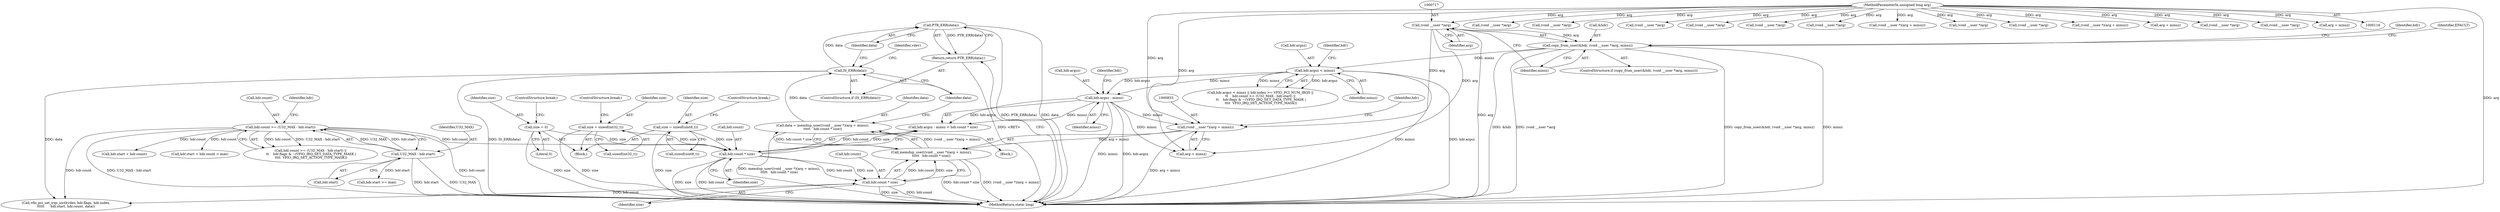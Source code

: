 digraph "0_linux_05692d7005a364add85c6e25a6c4447ce08f913a@pointer" {
"1000846" [label="(Call,PTR_ERR(data))"];
"1000843" [label="(Call,IS_ERR(data))"];
"1000829" [label="(Call,data = memdup_user((void __user *)(arg + minsz),\n\t\t\t\t\t   hdr.count * size))"];
"1000831" [label="(Call,memdup_user((void __user *)(arg + minsz),\n\t\t\t\t\t   hdr.count * size))"];
"1000832" [label="(Call,(void __user *)(arg + minsz))"];
"1000716" [label="(Call,(void __user *)arg)"];
"1000119" [label="(MethodParameterIn,unsigned long arg)"];
"1000816" [label="(Call,hdr.argsz - minsz)"];
"1000725" [label="(Call,hdr.argsz < minsz)"];
"1000713" [label="(Call,copy_from_user(&hdr, (void __user *)arg, minsz))"];
"1000837" [label="(Call,hdr.count * size)"];
"1000821" [label="(Call,hdr.count * size)"];
"1000737" [label="(Call,hdr.count >= (U32_MAX - hdr.start))"];
"1000741" [label="(Call,U32_MAX - hdr.start)"];
"1000791" [label="(Call,size = 0)"];
"1000802" [label="(Call,size = sizeof(int32_t))"];
"1000796" [label="(Call,size = sizeof(uint8_t))"];
"1000845" [label="(Return,return PTR_ERR(data);)"];
"1000716" [label="(Call,(void __user *)arg)"];
"1000738" [label="(Call,hdr.count)"];
"1000821" [label="(Call,hdr.count * size)"];
"1000839" [label="(Identifier,hdr)"];
"1000843" [label="(Call,IS_ERR(data))"];
"1000831" [label="(Call,memdup_user((void __user *)(arg + minsz),\n\t\t\t\t\t   hdr.count * size))"];
"1000737" [label="(Call,hdr.count >= (U32_MAX - hdr.start))"];
"1000791" [label="(Call,size = 0)"];
"1000817" [label="(Call,hdr.argsz)"];
"1000743" [label="(Call,hdr.start)"];
"1000846" [label="(Call,PTR_ERR(data))"];
"1000855" [label="(Call,vfio_pci_set_irqs_ioctl(vdev, hdr.flags, hdr.index,\n\t\t\t\t\t      hdr.start, hdr.count, data))"];
"1000719" [label="(Identifier,minsz)"];
"1000725" [label="(Call,hdr.argsz < minsz)"];
"1000609" [label="(Call,(void __user *)arg)"];
"1000714" [label="(Call,&hdr)"];
"1000792" [label="(Identifier,size)"];
"1000686" [label="(Call,(void __user *)arg)"];
"1001122" [label="(Call,(void __user *)arg)"];
"1000136" [label="(Call,(void __user *)arg)"];
"1000748" [label="(Identifier,hdr)"];
"1000797" [label="(Identifier,size)"];
"1000718" [label="(Identifier,arg)"];
"1000842" [label="(ControlStructure,if (IS_ERR(data)))"];
"1000796" [label="(Call,size = sizeof(uint8_t))"];
"1001380" [label="(MethodReturn,static long)"];
"1000832" [label="(Call,(void __user *)(arg + minsz))"];
"1001058" [label="(Call,(void __user *)arg)"];
"1000119" [label="(MethodParameterIn,unsigned long arg)"];
"1000589" [label="(Call,(void __user *)arg)"];
"1001074" [label="(Call,(void __user *)(arg + minsz))"];
"1000733" [label="(Identifier,hdr)"];
"1000789" [label="(Block,)"];
"1000806" [label="(ControlStructure,break;)"];
"1000741" [label="(Call,U32_MAX - hdr.start)"];
"1000823" [label="(Identifier,hdr)"];
"1000727" [label="(Identifier,hdr)"];
"1000793" [label="(Literal,0)"];
"1000847" [label="(Identifier,data)"];
"1000813" [label="(Block,)"];
"1000834" [label="(Call,arg + minsz)"];
"1000212" [label="(Call,(void __user *)arg)"];
"1000557" [label="(Call,(void __user *)arg)"];
"1001229" [label="(Call,(void __user *)(arg + minsz))"];
"1001231" [label="(Call,arg + minsz)"];
"1000838" [label="(Call,hdr.count)"];
"1000837" [label="(Call,hdr.count * size)"];
"1000815" [label="(Call,hdr.argsz - minsz < hdr.count * size)"];
"1000820" [label="(Identifier,minsz)"];
"1000822" [label="(Call,hdr.count)"];
"1000844" [label="(Identifier,data)"];
"1000922" [label="(Call,(void __user *)arg)"];
"1000712" [label="(ControlStructure,if (copy_from_user(&hdr, (void __user *)arg, minsz)))"];
"1000724" [label="(Call,hdr.argsz < minsz || hdr.index >= VFIO_PCI_NUM_IRQS ||\n\t\t    hdr.count >= (U32_MAX - hdr.start) ||\n \t\t    hdr.flags & ~(VFIO_IRQ_SET_DATA_TYPE_MASK |\n \t\t\t\t  VFIO_IRQ_SET_ACTION_TYPE_MASK))"];
"1000825" [label="(Identifier,size)"];
"1000713" [label="(Call,copy_from_user(&hdr, (void __user *)arg, minsz))"];
"1000829" [label="(Call,data = memdup_user((void __user *)(arg + minsz),\n\t\t\t\t\t   hdr.count * size))"];
"1000772" [label="(Call,hdr.start + hdr.count)"];
"1000766" [label="(Call,hdr.start >= max)"];
"1000798" [label="(Call,sizeof(uint8_t))"];
"1000729" [label="(Identifier,minsz)"];
"1000800" [label="(ControlStructure,break;)"];
"1000851" [label="(Identifier,vdev)"];
"1000830" [label="(Identifier,data)"];
"1000771" [label="(Call,hdr.start + hdr.count > max)"];
"1000736" [label="(Call,hdr.count >= (U32_MAX - hdr.start) ||\n \t\t    hdr.flags & ~(VFIO_IRQ_SET_DATA_TYPE_MASK |\n \t\t\t\t  VFIO_IRQ_SET_ACTION_TYPE_MASK))"];
"1000794" [label="(ControlStructure,break;)"];
"1000845" [label="(Return,return PTR_ERR(data);)"];
"1000183" [label="(Call,(void __user *)arg)"];
"1000802" [label="(Call,size = sizeof(int32_t))"];
"1000722" [label="(Identifier,EFAULT)"];
"1000804" [label="(Call,sizeof(int32_t))"];
"1000742" [label="(Identifier,U32_MAX)"];
"1000803" [label="(Identifier,size)"];
"1000816" [label="(Call,hdr.argsz - minsz)"];
"1000841" [label="(Identifier,size)"];
"1000726" [label="(Call,hdr.argsz)"];
"1001076" [label="(Call,arg + minsz)"];
"1000846" -> "1000845"  [label="AST: "];
"1000846" -> "1000847"  [label="CFG: "];
"1000847" -> "1000846"  [label="AST: "];
"1000845" -> "1000846"  [label="CFG: "];
"1000846" -> "1001380"  [label="DDG: PTR_ERR(data)"];
"1000846" -> "1001380"  [label="DDG: data"];
"1000846" -> "1000845"  [label="DDG: PTR_ERR(data)"];
"1000843" -> "1000846"  [label="DDG: data"];
"1000843" -> "1000842"  [label="AST: "];
"1000843" -> "1000844"  [label="CFG: "];
"1000844" -> "1000843"  [label="AST: "];
"1000847" -> "1000843"  [label="CFG: "];
"1000851" -> "1000843"  [label="CFG: "];
"1000843" -> "1001380"  [label="DDG: IS_ERR(data)"];
"1000829" -> "1000843"  [label="DDG: data"];
"1000843" -> "1000855"  [label="DDG: data"];
"1000829" -> "1000813"  [label="AST: "];
"1000829" -> "1000831"  [label="CFG: "];
"1000830" -> "1000829"  [label="AST: "];
"1000831" -> "1000829"  [label="AST: "];
"1000844" -> "1000829"  [label="CFG: "];
"1000829" -> "1001380"  [label="DDG: memdup_user((void __user *)(arg + minsz),\n\t\t\t\t\t   hdr.count * size)"];
"1000831" -> "1000829"  [label="DDG: (void __user *)(arg + minsz)"];
"1000831" -> "1000829"  [label="DDG: hdr.count * size"];
"1000831" -> "1000837"  [label="CFG: "];
"1000832" -> "1000831"  [label="AST: "];
"1000837" -> "1000831"  [label="AST: "];
"1000831" -> "1001380"  [label="DDG: (void __user *)(arg + minsz)"];
"1000831" -> "1001380"  [label="DDG: hdr.count * size"];
"1000832" -> "1000831"  [label="DDG: arg + minsz"];
"1000837" -> "1000831"  [label="DDG: hdr.count"];
"1000837" -> "1000831"  [label="DDG: size"];
"1000832" -> "1000834"  [label="CFG: "];
"1000833" -> "1000832"  [label="AST: "];
"1000834" -> "1000832"  [label="AST: "];
"1000839" -> "1000832"  [label="CFG: "];
"1000832" -> "1001380"  [label="DDG: arg + minsz"];
"1000716" -> "1000832"  [label="DDG: arg"];
"1000119" -> "1000832"  [label="DDG: arg"];
"1000816" -> "1000832"  [label="DDG: minsz"];
"1000716" -> "1000713"  [label="AST: "];
"1000716" -> "1000718"  [label="CFG: "];
"1000717" -> "1000716"  [label="AST: "];
"1000718" -> "1000716"  [label="AST: "];
"1000719" -> "1000716"  [label="CFG: "];
"1000716" -> "1001380"  [label="DDG: arg"];
"1000716" -> "1000713"  [label="DDG: arg"];
"1000119" -> "1000716"  [label="DDG: arg"];
"1000716" -> "1000834"  [label="DDG: arg"];
"1000119" -> "1000116"  [label="AST: "];
"1000119" -> "1001380"  [label="DDG: arg"];
"1000119" -> "1000136"  [label="DDG: arg"];
"1000119" -> "1000183"  [label="DDG: arg"];
"1000119" -> "1000212"  [label="DDG: arg"];
"1000119" -> "1000557"  [label="DDG: arg"];
"1000119" -> "1000589"  [label="DDG: arg"];
"1000119" -> "1000609"  [label="DDG: arg"];
"1000119" -> "1000686"  [label="DDG: arg"];
"1000119" -> "1000834"  [label="DDG: arg"];
"1000119" -> "1000922"  [label="DDG: arg"];
"1000119" -> "1001058"  [label="DDG: arg"];
"1000119" -> "1001074"  [label="DDG: arg"];
"1000119" -> "1001076"  [label="DDG: arg"];
"1000119" -> "1001122"  [label="DDG: arg"];
"1000119" -> "1001229"  [label="DDG: arg"];
"1000119" -> "1001231"  [label="DDG: arg"];
"1000816" -> "1000815"  [label="AST: "];
"1000816" -> "1000820"  [label="CFG: "];
"1000817" -> "1000816"  [label="AST: "];
"1000820" -> "1000816"  [label="AST: "];
"1000823" -> "1000816"  [label="CFG: "];
"1000816" -> "1001380"  [label="DDG: hdr.argsz"];
"1000816" -> "1001380"  [label="DDG: minsz"];
"1000816" -> "1000815"  [label="DDG: hdr.argsz"];
"1000816" -> "1000815"  [label="DDG: minsz"];
"1000725" -> "1000816"  [label="DDG: hdr.argsz"];
"1000725" -> "1000816"  [label="DDG: minsz"];
"1000816" -> "1000834"  [label="DDG: minsz"];
"1000725" -> "1000724"  [label="AST: "];
"1000725" -> "1000729"  [label="CFG: "];
"1000726" -> "1000725"  [label="AST: "];
"1000729" -> "1000725"  [label="AST: "];
"1000733" -> "1000725"  [label="CFG: "];
"1000724" -> "1000725"  [label="CFG: "];
"1000725" -> "1001380"  [label="DDG: minsz"];
"1000725" -> "1001380"  [label="DDG: hdr.argsz"];
"1000725" -> "1000724"  [label="DDG: hdr.argsz"];
"1000725" -> "1000724"  [label="DDG: minsz"];
"1000713" -> "1000725"  [label="DDG: minsz"];
"1000713" -> "1000712"  [label="AST: "];
"1000713" -> "1000719"  [label="CFG: "];
"1000714" -> "1000713"  [label="AST: "];
"1000719" -> "1000713"  [label="AST: "];
"1000722" -> "1000713"  [label="CFG: "];
"1000727" -> "1000713"  [label="CFG: "];
"1000713" -> "1001380"  [label="DDG: &hdr"];
"1000713" -> "1001380"  [label="DDG: (void __user *)arg"];
"1000713" -> "1001380"  [label="DDG: copy_from_user(&hdr, (void __user *)arg, minsz)"];
"1000713" -> "1001380"  [label="DDG: minsz"];
"1000837" -> "1000841"  [label="CFG: "];
"1000838" -> "1000837"  [label="AST: "];
"1000841" -> "1000837"  [label="AST: "];
"1000837" -> "1001380"  [label="DDG: hdr.count"];
"1000837" -> "1001380"  [label="DDG: size"];
"1000821" -> "1000837"  [label="DDG: hdr.count"];
"1000821" -> "1000837"  [label="DDG: size"];
"1000837" -> "1000855"  [label="DDG: hdr.count"];
"1000821" -> "1000815"  [label="AST: "];
"1000821" -> "1000825"  [label="CFG: "];
"1000822" -> "1000821"  [label="AST: "];
"1000825" -> "1000821"  [label="AST: "];
"1000815" -> "1000821"  [label="CFG: "];
"1000821" -> "1001380"  [label="DDG: size"];
"1000821" -> "1001380"  [label="DDG: hdr.count"];
"1000821" -> "1000815"  [label="DDG: hdr.count"];
"1000821" -> "1000815"  [label="DDG: size"];
"1000737" -> "1000821"  [label="DDG: hdr.count"];
"1000791" -> "1000821"  [label="DDG: size"];
"1000802" -> "1000821"  [label="DDG: size"];
"1000796" -> "1000821"  [label="DDG: size"];
"1000737" -> "1000736"  [label="AST: "];
"1000737" -> "1000741"  [label="CFG: "];
"1000738" -> "1000737"  [label="AST: "];
"1000741" -> "1000737"  [label="AST: "];
"1000748" -> "1000737"  [label="CFG: "];
"1000736" -> "1000737"  [label="CFG: "];
"1000737" -> "1001380"  [label="DDG: hdr.count"];
"1000737" -> "1001380"  [label="DDG: U32_MAX - hdr.start"];
"1000737" -> "1000736"  [label="DDG: hdr.count"];
"1000737" -> "1000736"  [label="DDG: U32_MAX - hdr.start"];
"1000741" -> "1000737"  [label="DDG: U32_MAX"];
"1000741" -> "1000737"  [label="DDG: hdr.start"];
"1000737" -> "1000771"  [label="DDG: hdr.count"];
"1000737" -> "1000772"  [label="DDG: hdr.count"];
"1000737" -> "1000855"  [label="DDG: hdr.count"];
"1000741" -> "1000743"  [label="CFG: "];
"1000742" -> "1000741"  [label="AST: "];
"1000743" -> "1000741"  [label="AST: "];
"1000741" -> "1001380"  [label="DDG: U32_MAX"];
"1000741" -> "1001380"  [label="DDG: hdr.start"];
"1000741" -> "1000766"  [label="DDG: hdr.start"];
"1000791" -> "1000789"  [label="AST: "];
"1000791" -> "1000793"  [label="CFG: "];
"1000792" -> "1000791"  [label="AST: "];
"1000793" -> "1000791"  [label="AST: "];
"1000794" -> "1000791"  [label="CFG: "];
"1000791" -> "1001380"  [label="DDG: size"];
"1000802" -> "1000789"  [label="AST: "];
"1000802" -> "1000804"  [label="CFG: "];
"1000803" -> "1000802"  [label="AST: "];
"1000804" -> "1000802"  [label="AST: "];
"1000806" -> "1000802"  [label="CFG: "];
"1000802" -> "1001380"  [label="DDG: size"];
"1000796" -> "1000789"  [label="AST: "];
"1000796" -> "1000798"  [label="CFG: "];
"1000797" -> "1000796"  [label="AST: "];
"1000798" -> "1000796"  [label="AST: "];
"1000800" -> "1000796"  [label="CFG: "];
"1000796" -> "1001380"  [label="DDG: size"];
"1000845" -> "1000842"  [label="AST: "];
"1001380" -> "1000845"  [label="CFG: "];
"1000845" -> "1001380"  [label="DDG: <RET>"];
}
